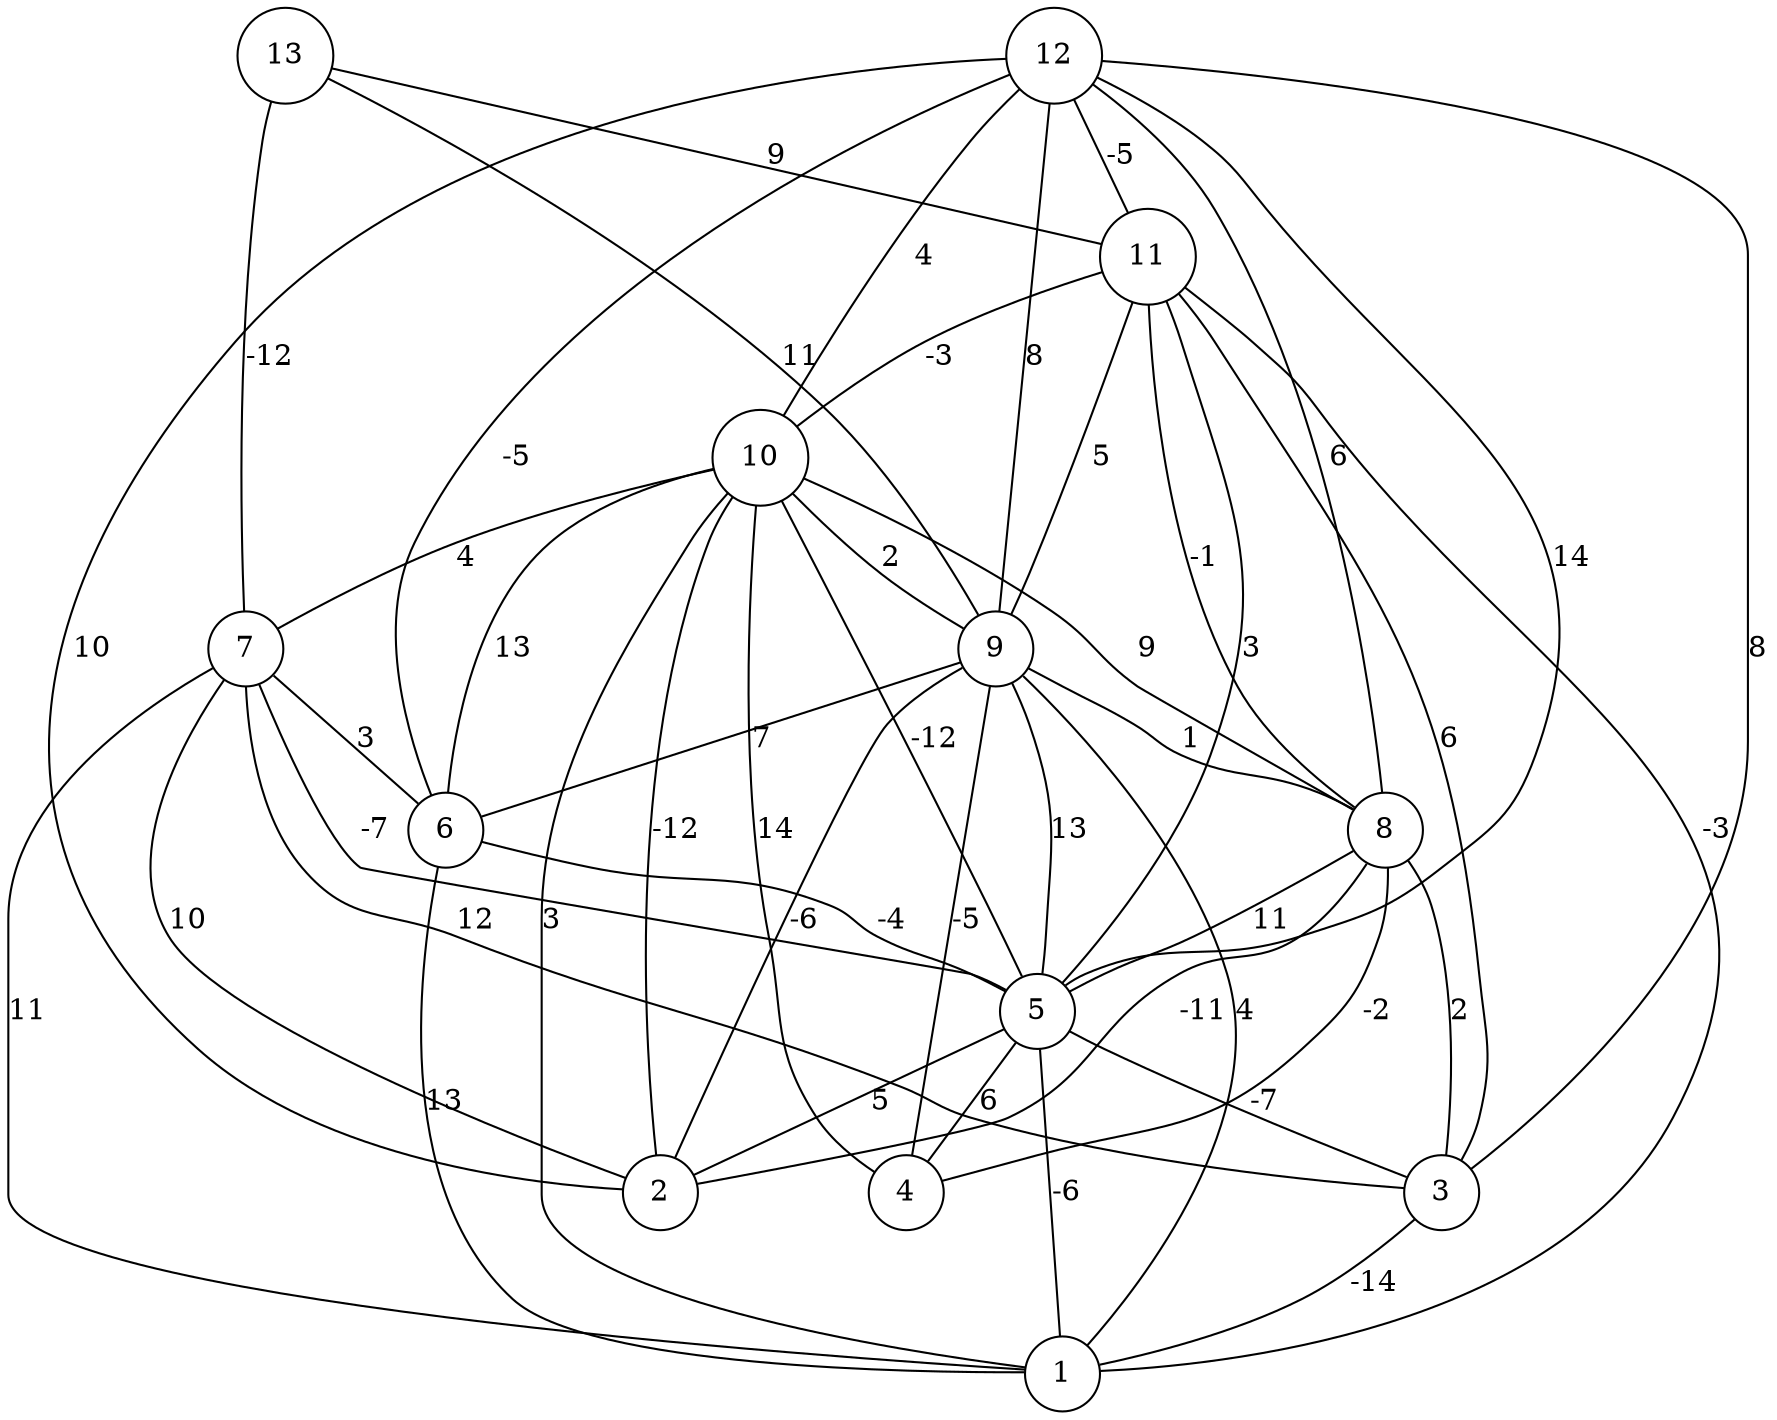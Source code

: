 graph { 
	 fontname="Helvetica,Arial,sans-serif" 
	 node [shape = circle]; 
	 13 -- 7 [label = "-12"];
	 13 -- 9 [label = "11"];
	 13 -- 11 [label = "9"];
	 12 -- 2 [label = "10"];
	 12 -- 3 [label = "8"];
	 12 -- 5 [label = "14"];
	 12 -- 6 [label = "-5"];
	 12 -- 8 [label = "6"];
	 12 -- 9 [label = "8"];
	 12 -- 10 [label = "4"];
	 12 -- 11 [label = "-5"];
	 11 -- 1 [label = "-3"];
	 11 -- 3 [label = "6"];
	 11 -- 5 [label = "3"];
	 11 -- 8 [label = "-1"];
	 11 -- 9 [label = "5"];
	 11 -- 10 [label = "-3"];
	 10 -- 1 [label = "3"];
	 10 -- 2 [label = "-12"];
	 10 -- 4 [label = "14"];
	 10 -- 5 [label = "-12"];
	 10 -- 6 [label = "13"];
	 10 -- 7 [label = "4"];
	 10 -- 8 [label = "9"];
	 10 -- 9 [label = "2"];
	 9 -- 1 [label = "4"];
	 9 -- 2 [label = "-6"];
	 9 -- 4 [label = "-5"];
	 9 -- 5 [label = "13"];
	 9 -- 6 [label = "7"];
	 9 -- 8 [label = "1"];
	 8 -- 2 [label = "-11"];
	 8 -- 3 [label = "2"];
	 8 -- 4 [label = "-2"];
	 8 -- 5 [label = "11"];
	 7 -- 1 [label = "11"];
	 7 -- 2 [label = "10"];
	 7 -- 3 [label = "12"];
	 7 -- 5 [label = "-7"];
	 7 -- 6 [label = "3"];
	 6 -- 1 [label = "13"];
	 6 -- 5 [label = "-4"];
	 5 -- 1 [label = "-6"];
	 5 -- 2 [label = "5"];
	 5 -- 3 [label = "-7"];
	 5 -- 4 [label = "6"];
	 3 -- 1 [label = "-14"];
	 1;
	 2;
	 3;
	 4;
	 5;
	 6;
	 7;
	 8;
	 9;
	 10;
	 11;
	 12;
	 13;
}
